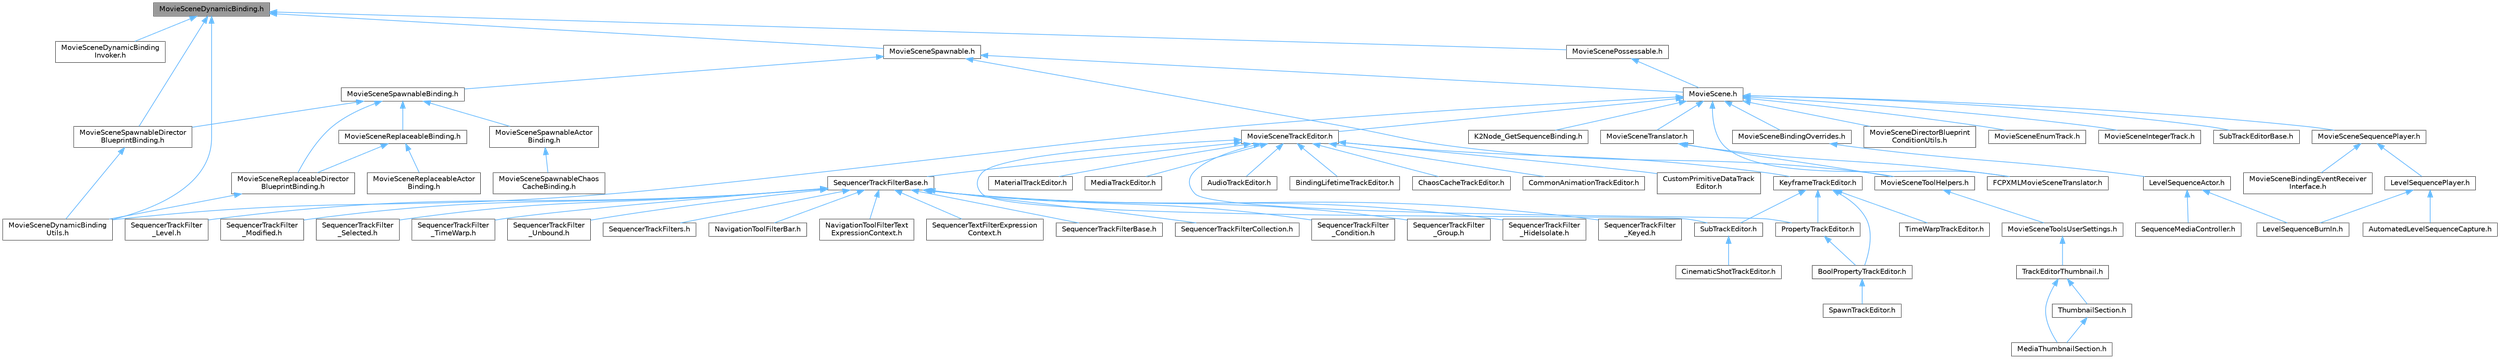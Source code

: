 digraph "MovieSceneDynamicBinding.h"
{
 // INTERACTIVE_SVG=YES
 // LATEX_PDF_SIZE
  bgcolor="transparent";
  edge [fontname=Helvetica,fontsize=10,labelfontname=Helvetica,labelfontsize=10];
  node [fontname=Helvetica,fontsize=10,shape=box,height=0.2,width=0.4];
  Node1 [id="Node000001",label="MovieSceneDynamicBinding.h",height=0.2,width=0.4,color="gray40", fillcolor="grey60", style="filled", fontcolor="black",tooltip=" "];
  Node1 -> Node2 [id="edge1_Node000001_Node000002",dir="back",color="steelblue1",style="solid",tooltip=" "];
  Node2 [id="Node000002",label="MovieSceneDynamicBinding\lInvoker.h",height=0.2,width=0.4,color="grey40", fillcolor="white", style="filled",URL="$db/d4f/MovieSceneDynamicBindingInvoker_8h.html",tooltip=" "];
  Node1 -> Node3 [id="edge2_Node000001_Node000003",dir="back",color="steelblue1",style="solid",tooltip=" "];
  Node3 [id="Node000003",label="MovieSceneDynamicBinding\lUtils.h",height=0.2,width=0.4,color="grey40", fillcolor="white", style="filled",URL="$df/dce/MovieSceneDynamicBindingUtils_8h.html",tooltip=" "];
  Node1 -> Node4 [id="edge3_Node000001_Node000004",dir="back",color="steelblue1",style="solid",tooltip=" "];
  Node4 [id="Node000004",label="MovieScenePossessable.h",height=0.2,width=0.4,color="grey40", fillcolor="white", style="filled",URL="$d1/d39/MovieScenePossessable_8h.html",tooltip=" "];
  Node4 -> Node5 [id="edge4_Node000004_Node000005",dir="back",color="steelblue1",style="solid",tooltip=" "];
  Node5 [id="Node000005",label="MovieScene.h",height=0.2,width=0.4,color="grey40", fillcolor="white", style="filled",URL="$df/da9/MovieScene_8h.html",tooltip=" "];
  Node5 -> Node6 [id="edge5_Node000005_Node000006",dir="back",color="steelblue1",style="solid",tooltip=" "];
  Node6 [id="Node000006",label="FCPXMLMovieSceneTranslator.h",height=0.2,width=0.4,color="grey40", fillcolor="white", style="filled",URL="$d2/d93/FCPXMLMovieSceneTranslator_8h.html",tooltip=" "];
  Node5 -> Node7 [id="edge6_Node000005_Node000007",dir="back",color="steelblue1",style="solid",tooltip=" "];
  Node7 [id="Node000007",label="K2Node_GetSequenceBinding.h",height=0.2,width=0.4,color="grey40", fillcolor="white", style="filled",URL="$dc/d62/K2Node__GetSequenceBinding_8h.html",tooltip=" "];
  Node5 -> Node8 [id="edge7_Node000005_Node000008",dir="back",color="steelblue1",style="solid",tooltip=" "];
  Node8 [id="Node000008",label="MovieSceneBindingOverrides.h",height=0.2,width=0.4,color="grey40", fillcolor="white", style="filled",URL="$d4/d8c/MovieSceneBindingOverrides_8h.html",tooltip=" "];
  Node8 -> Node9 [id="edge8_Node000008_Node000009",dir="back",color="steelblue1",style="solid",tooltip=" "];
  Node9 [id="Node000009",label="LevelSequenceActor.h",height=0.2,width=0.4,color="grey40", fillcolor="white", style="filled",URL="$dd/d4d/LevelSequenceActor_8h.html",tooltip=" "];
  Node9 -> Node10 [id="edge9_Node000009_Node000010",dir="back",color="steelblue1",style="solid",tooltip=" "];
  Node10 [id="Node000010",label="LevelSequenceBurnIn.h",height=0.2,width=0.4,color="grey40", fillcolor="white", style="filled",URL="$d2/d6b/LevelSequenceBurnIn_8h.html",tooltip=" "];
  Node9 -> Node11 [id="edge10_Node000009_Node000011",dir="back",color="steelblue1",style="solid",tooltip=" "];
  Node11 [id="Node000011",label="SequenceMediaController.h",height=0.2,width=0.4,color="grey40", fillcolor="white", style="filled",URL="$de/d88/SequenceMediaController_8h.html",tooltip=" "];
  Node5 -> Node12 [id="edge11_Node000005_Node000012",dir="back",color="steelblue1",style="solid",tooltip=" "];
  Node12 [id="Node000012",label="MovieSceneDirectorBlueprint\lConditionUtils.h",height=0.2,width=0.4,color="grey40", fillcolor="white", style="filled",URL="$d4/d8a/MovieSceneDirectorBlueprintConditionUtils_8h.html",tooltip=" "];
  Node5 -> Node3 [id="edge12_Node000005_Node000003",dir="back",color="steelblue1",style="solid",tooltip=" "];
  Node5 -> Node13 [id="edge13_Node000005_Node000013",dir="back",color="steelblue1",style="solid",tooltip=" "];
  Node13 [id="Node000013",label="MovieSceneEnumTrack.h",height=0.2,width=0.4,color="grey40", fillcolor="white", style="filled",URL="$d6/d95/MovieSceneEnumTrack_8h.html",tooltip=" "];
  Node5 -> Node14 [id="edge14_Node000005_Node000014",dir="back",color="steelblue1",style="solid",tooltip=" "];
  Node14 [id="Node000014",label="MovieSceneIntegerTrack.h",height=0.2,width=0.4,color="grey40", fillcolor="white", style="filled",URL="$d9/d1a/MovieSceneIntegerTrack_8h.html",tooltip=" "];
  Node5 -> Node15 [id="edge15_Node000005_Node000015",dir="back",color="steelblue1",style="solid",tooltip=" "];
  Node15 [id="Node000015",label="MovieSceneSequencePlayer.h",height=0.2,width=0.4,color="grey40", fillcolor="white", style="filled",URL="$d3/d08/MovieSceneSequencePlayer_8h.html",tooltip=" "];
  Node15 -> Node16 [id="edge16_Node000015_Node000016",dir="back",color="steelblue1",style="solid",tooltip=" "];
  Node16 [id="Node000016",label="LevelSequencePlayer.h",height=0.2,width=0.4,color="grey40", fillcolor="white", style="filled",URL="$d0/d5e/LevelSequencePlayer_8h.html",tooltip=" "];
  Node16 -> Node17 [id="edge17_Node000016_Node000017",dir="back",color="steelblue1",style="solid",tooltip=" "];
  Node17 [id="Node000017",label="AutomatedLevelSequenceCapture.h",height=0.2,width=0.4,color="grey40", fillcolor="white", style="filled",URL="$d4/d3e/AutomatedLevelSequenceCapture_8h.html",tooltip=" "];
  Node16 -> Node10 [id="edge18_Node000016_Node000010",dir="back",color="steelblue1",style="solid",tooltip=" "];
  Node15 -> Node18 [id="edge19_Node000015_Node000018",dir="back",color="steelblue1",style="solid",tooltip=" "];
  Node18 [id="Node000018",label="MovieSceneBindingEventReceiver\lInterface.h",height=0.2,width=0.4,color="grey40", fillcolor="white", style="filled",URL="$df/d39/MovieSceneBindingEventReceiverInterface_8h.html",tooltip=" "];
  Node5 -> Node19 [id="edge20_Node000005_Node000019",dir="back",color="steelblue1",style="solid",tooltip=" "];
  Node19 [id="Node000019",label="MovieSceneTrackEditor.h",height=0.2,width=0.4,color="grey40", fillcolor="white", style="filled",URL="$db/d6c/MovieSceneTrackEditor_8h.html",tooltip=" "];
  Node19 -> Node20 [id="edge21_Node000019_Node000020",dir="back",color="steelblue1",style="solid",tooltip=" "];
  Node20 [id="Node000020",label="AudioTrackEditor.h",height=0.2,width=0.4,color="grey40", fillcolor="white", style="filled",URL="$dd/d96/AudioTrackEditor_8h.html",tooltip=" "];
  Node19 -> Node21 [id="edge22_Node000019_Node000021",dir="back",color="steelblue1",style="solid",tooltip=" "];
  Node21 [id="Node000021",label="BindingLifetimeTrackEditor.h",height=0.2,width=0.4,color="grey40", fillcolor="white", style="filled",URL="$db/d3c/BindingLifetimeTrackEditor_8h.html",tooltip=" "];
  Node19 -> Node22 [id="edge23_Node000019_Node000022",dir="back",color="steelblue1",style="solid",tooltip=" "];
  Node22 [id="Node000022",label="ChaosCacheTrackEditor.h",height=0.2,width=0.4,color="grey40", fillcolor="white", style="filled",URL="$db/d36/ChaosCacheTrackEditor_8h.html",tooltip=" "];
  Node19 -> Node23 [id="edge24_Node000019_Node000023",dir="back",color="steelblue1",style="solid",tooltip=" "];
  Node23 [id="Node000023",label="CommonAnimationTrackEditor.h",height=0.2,width=0.4,color="grey40", fillcolor="white", style="filled",URL="$d9/d6e/CommonAnimationTrackEditor_8h.html",tooltip=" "];
  Node19 -> Node24 [id="edge25_Node000019_Node000024",dir="back",color="steelblue1",style="solid",tooltip=" "];
  Node24 [id="Node000024",label="CustomPrimitiveDataTrack\lEditor.h",height=0.2,width=0.4,color="grey40", fillcolor="white", style="filled",URL="$dc/d8f/CustomPrimitiveDataTrackEditor_8h.html",tooltip=" "];
  Node19 -> Node25 [id="edge26_Node000019_Node000025",dir="back",color="steelblue1",style="solid",tooltip=" "];
  Node25 [id="Node000025",label="KeyframeTrackEditor.h",height=0.2,width=0.4,color="grey40", fillcolor="white", style="filled",URL="$dd/d47/KeyframeTrackEditor_8h.html",tooltip=" "];
  Node25 -> Node26 [id="edge27_Node000025_Node000026",dir="back",color="steelblue1",style="solid",tooltip=" "];
  Node26 [id="Node000026",label="BoolPropertyTrackEditor.h",height=0.2,width=0.4,color="grey40", fillcolor="white", style="filled",URL="$db/d07/BoolPropertyTrackEditor_8h.html",tooltip=" "];
  Node26 -> Node27 [id="edge28_Node000026_Node000027",dir="back",color="steelblue1",style="solid",tooltip=" "];
  Node27 [id="Node000027",label="SpawnTrackEditor.h",height=0.2,width=0.4,color="grey40", fillcolor="white", style="filled",URL="$d5/dac/SpawnTrackEditor_8h.html",tooltip=" "];
  Node25 -> Node28 [id="edge29_Node000025_Node000028",dir="back",color="steelblue1",style="solid",tooltip=" "];
  Node28 [id="Node000028",label="PropertyTrackEditor.h",height=0.2,width=0.4,color="grey40", fillcolor="white", style="filled",URL="$da/d9a/PropertyTrackEditor_8h.html",tooltip=" "];
  Node28 -> Node26 [id="edge30_Node000028_Node000026",dir="back",color="steelblue1",style="solid",tooltip=" "];
  Node25 -> Node29 [id="edge31_Node000025_Node000029",dir="back",color="steelblue1",style="solid",tooltip=" "];
  Node29 [id="Node000029",label="SubTrackEditor.h",height=0.2,width=0.4,color="grey40", fillcolor="white", style="filled",URL="$d8/d5b/SubTrackEditor_8h.html",tooltip=" "];
  Node29 -> Node30 [id="edge32_Node000029_Node000030",dir="back",color="steelblue1",style="solid",tooltip=" "];
  Node30 [id="Node000030",label="CinematicShotTrackEditor.h",height=0.2,width=0.4,color="grey40", fillcolor="white", style="filled",URL="$d3/d0c/CinematicShotTrackEditor_8h.html",tooltip=" "];
  Node25 -> Node31 [id="edge33_Node000025_Node000031",dir="back",color="steelblue1",style="solid",tooltip=" "];
  Node31 [id="Node000031",label="TimeWarpTrackEditor.h",height=0.2,width=0.4,color="grey40", fillcolor="white", style="filled",URL="$dc/d2e/TimeWarpTrackEditor_8h.html",tooltip=" "];
  Node19 -> Node32 [id="edge34_Node000019_Node000032",dir="back",color="steelblue1",style="solid",tooltip=" "];
  Node32 [id="Node000032",label="MaterialTrackEditor.h",height=0.2,width=0.4,color="grey40", fillcolor="white", style="filled",URL="$d1/d9f/MaterialTrackEditor_8h.html",tooltip=" "];
  Node19 -> Node33 [id="edge35_Node000019_Node000033",dir="back",color="steelblue1",style="solid",tooltip=" "];
  Node33 [id="Node000033",label="MediaTrackEditor.h",height=0.2,width=0.4,color="grey40", fillcolor="white", style="filled",URL="$d0/d41/MediaTrackEditor_8h.html",tooltip=" "];
  Node19 -> Node28 [id="edge36_Node000019_Node000028",dir="back",color="steelblue1",style="solid",tooltip=" "];
  Node19 -> Node34 [id="edge37_Node000019_Node000034",dir="back",color="steelblue1",style="solid",tooltip=" "];
  Node34 [id="Node000034",label="SequencerTrackFilterBase.h",height=0.2,width=0.4,color="grey40", fillcolor="white", style="filled",URL="$d8/def/Filters_2SequencerTrackFilterBase_8h.html",tooltip=" "];
  Node34 -> Node35 [id="edge38_Node000034_Node000035",dir="back",color="steelblue1",style="solid",tooltip=" "];
  Node35 [id="Node000035",label="NavigationToolFilterBar.h",height=0.2,width=0.4,color="grey40", fillcolor="white", style="filled",URL="$df/d14/NavigationToolFilterBar_8h.html",tooltip=" "];
  Node34 -> Node36 [id="edge39_Node000034_Node000036",dir="back",color="steelblue1",style="solid",tooltip=" "];
  Node36 [id="Node000036",label="NavigationToolFilterText\lExpressionContext.h",height=0.2,width=0.4,color="grey40", fillcolor="white", style="filled",URL="$d8/dd2/NavigationToolFilterTextExpressionContext_8h.html",tooltip=" "];
  Node34 -> Node37 [id="edge40_Node000034_Node000037",dir="back",color="steelblue1",style="solid",tooltip=" "];
  Node37 [id="Node000037",label="SequencerTextFilterExpression\lContext.h",height=0.2,width=0.4,color="grey40", fillcolor="white", style="filled",URL="$d0/d9f/SequencerTextFilterExpressionContext_8h.html",tooltip=" "];
  Node34 -> Node38 [id="edge41_Node000034_Node000038",dir="back",color="steelblue1",style="solid",tooltip=" "];
  Node38 [id="Node000038",label="SequencerTrackFilterBase.h",height=0.2,width=0.4,color="grey40", fillcolor="white", style="filled",URL="$d8/d4d/SequencerTrackFilterBase_8h.html",tooltip=" "];
  Node34 -> Node39 [id="edge42_Node000034_Node000039",dir="back",color="steelblue1",style="solid",tooltip=" "];
  Node39 [id="Node000039",label="SequencerTrackFilterCollection.h",height=0.2,width=0.4,color="grey40", fillcolor="white", style="filled",URL="$d8/de2/SequencerTrackFilterCollection_8h.html",tooltip=" "];
  Node34 -> Node40 [id="edge43_Node000034_Node000040",dir="back",color="steelblue1",style="solid",tooltip=" "];
  Node40 [id="Node000040",label="SequencerTrackFilter\l_Condition.h",height=0.2,width=0.4,color="grey40", fillcolor="white", style="filled",URL="$df/d17/SequencerTrackFilter__Condition_8h.html",tooltip=" "];
  Node34 -> Node41 [id="edge44_Node000034_Node000041",dir="back",color="steelblue1",style="solid",tooltip=" "];
  Node41 [id="Node000041",label="SequencerTrackFilter\l_Group.h",height=0.2,width=0.4,color="grey40", fillcolor="white", style="filled",URL="$da/dea/SequencerTrackFilter__Group_8h.html",tooltip=" "];
  Node34 -> Node42 [id="edge45_Node000034_Node000042",dir="back",color="steelblue1",style="solid",tooltip=" "];
  Node42 [id="Node000042",label="SequencerTrackFilter\l_HideIsolate.h",height=0.2,width=0.4,color="grey40", fillcolor="white", style="filled",URL="$d3/d55/SequencerTrackFilter__HideIsolate_8h.html",tooltip=" "];
  Node34 -> Node43 [id="edge46_Node000034_Node000043",dir="back",color="steelblue1",style="solid",tooltip=" "];
  Node43 [id="Node000043",label="SequencerTrackFilter\l_Keyed.h",height=0.2,width=0.4,color="grey40", fillcolor="white", style="filled",URL="$d4/d2d/SequencerTrackFilter__Keyed_8h.html",tooltip=" "];
  Node34 -> Node44 [id="edge47_Node000034_Node000044",dir="back",color="steelblue1",style="solid",tooltip=" "];
  Node44 [id="Node000044",label="SequencerTrackFilter\l_Level.h",height=0.2,width=0.4,color="grey40", fillcolor="white", style="filled",URL="$d2/d6c/SequencerTrackFilter__Level_8h.html",tooltip=" "];
  Node34 -> Node45 [id="edge48_Node000034_Node000045",dir="back",color="steelblue1",style="solid",tooltip=" "];
  Node45 [id="Node000045",label="SequencerTrackFilter\l_Modified.h",height=0.2,width=0.4,color="grey40", fillcolor="white", style="filled",URL="$d0/dd9/SequencerTrackFilter__Modified_8h.html",tooltip=" "];
  Node34 -> Node46 [id="edge49_Node000034_Node000046",dir="back",color="steelblue1",style="solid",tooltip=" "];
  Node46 [id="Node000046",label="SequencerTrackFilter\l_Selected.h",height=0.2,width=0.4,color="grey40", fillcolor="white", style="filled",URL="$dc/d54/SequencerTrackFilter__Selected_8h.html",tooltip=" "];
  Node34 -> Node47 [id="edge50_Node000034_Node000047",dir="back",color="steelblue1",style="solid",tooltip=" "];
  Node47 [id="Node000047",label="SequencerTrackFilter\l_TimeWarp.h",height=0.2,width=0.4,color="grey40", fillcolor="white", style="filled",URL="$d6/dd0/SequencerTrackFilter__TimeWarp_8h.html",tooltip=" "];
  Node34 -> Node48 [id="edge51_Node000034_Node000048",dir="back",color="steelblue1",style="solid",tooltip=" "];
  Node48 [id="Node000048",label="SequencerTrackFilter\l_Unbound.h",height=0.2,width=0.4,color="grey40", fillcolor="white", style="filled",URL="$d0/dd1/SequencerTrackFilter__Unbound_8h.html",tooltip=" "];
  Node34 -> Node49 [id="edge52_Node000034_Node000049",dir="back",color="steelblue1",style="solid",tooltip=" "];
  Node49 [id="Node000049",label="SequencerTrackFilters.h",height=0.2,width=0.4,color="grey40", fillcolor="white", style="filled",URL="$df/d72/SequencerTrackFilters_8h.html",tooltip=" "];
  Node19 -> Node29 [id="edge53_Node000019_Node000029",dir="back",color="steelblue1",style="solid",tooltip=" "];
  Node5 -> Node50 [id="edge54_Node000005_Node000050",dir="back",color="steelblue1",style="solid",tooltip=" "];
  Node50 [id="Node000050",label="MovieSceneTranslator.h",height=0.2,width=0.4,color="grey40", fillcolor="white", style="filled",URL="$d2/d49/MovieSceneTranslator_8h.html",tooltip=" "];
  Node50 -> Node6 [id="edge55_Node000050_Node000006",dir="back",color="steelblue1",style="solid",tooltip=" "];
  Node50 -> Node51 [id="edge56_Node000050_Node000051",dir="back",color="steelblue1",style="solid",tooltip=" "];
  Node51 [id="Node000051",label="MovieSceneToolHelpers.h",height=0.2,width=0.4,color="grey40", fillcolor="white", style="filled",URL="$d4/d0e/MovieSceneToolHelpers_8h.html",tooltip=" "];
  Node51 -> Node52 [id="edge57_Node000051_Node000052",dir="back",color="steelblue1",style="solid",tooltip=" "];
  Node52 [id="Node000052",label="MovieSceneToolsUserSettings.h",height=0.2,width=0.4,color="grey40", fillcolor="white", style="filled",URL="$d5/dab/MovieSceneToolsUserSettings_8h.html",tooltip=" "];
  Node52 -> Node53 [id="edge58_Node000052_Node000053",dir="back",color="steelblue1",style="solid",tooltip=" "];
  Node53 [id="Node000053",label="TrackEditorThumbnail.h",height=0.2,width=0.4,color="grey40", fillcolor="white", style="filled",URL="$d6/d44/TrackEditorThumbnail_8h.html",tooltip=" "];
  Node53 -> Node54 [id="edge59_Node000053_Node000054",dir="back",color="steelblue1",style="solid",tooltip=" "];
  Node54 [id="Node000054",label="MediaThumbnailSection.h",height=0.2,width=0.4,color="grey40", fillcolor="white", style="filled",URL="$d8/dfe/MediaThumbnailSection_8h.html",tooltip=" "];
  Node53 -> Node55 [id="edge60_Node000053_Node000055",dir="back",color="steelblue1",style="solid",tooltip=" "];
  Node55 [id="Node000055",label="ThumbnailSection.h",height=0.2,width=0.4,color="grey40", fillcolor="white", style="filled",URL="$de/daf/ThumbnailSection_8h.html",tooltip=" "];
  Node55 -> Node54 [id="edge61_Node000055_Node000054",dir="back",color="steelblue1",style="solid",tooltip=" "];
  Node5 -> Node56 [id="edge62_Node000005_Node000056",dir="back",color="steelblue1",style="solid",tooltip=" "];
  Node56 [id="Node000056",label="SubTrackEditorBase.h",height=0.2,width=0.4,color="grey40", fillcolor="white", style="filled",URL="$db/d33/SubTrackEditorBase_8h.html",tooltip=" "];
  Node1 -> Node57 [id="edge63_Node000001_Node000057",dir="back",color="steelblue1",style="solid",tooltip=" "];
  Node57 [id="Node000057",label="MovieSceneSpawnable.h",height=0.2,width=0.4,color="grey40", fillcolor="white", style="filled",URL="$dd/dca/MovieSceneSpawnable_8h.html",tooltip=" "];
  Node57 -> Node5 [id="edge64_Node000057_Node000005",dir="back",color="steelblue1",style="solid",tooltip=" "];
  Node57 -> Node58 [id="edge65_Node000057_Node000058",dir="back",color="steelblue1",style="solid",tooltip=" "];
  Node58 [id="Node000058",label="MovieSceneSpawnableBinding.h",height=0.2,width=0.4,color="grey40", fillcolor="white", style="filled",URL="$d5/d79/MovieSceneSpawnableBinding_8h.html",tooltip=" "];
  Node58 -> Node59 [id="edge66_Node000058_Node000059",dir="back",color="steelblue1",style="solid",tooltip=" "];
  Node59 [id="Node000059",label="MovieSceneReplaceableBinding.h",height=0.2,width=0.4,color="grey40", fillcolor="white", style="filled",URL="$df/d21/MovieSceneReplaceableBinding_8h.html",tooltip=" "];
  Node59 -> Node60 [id="edge67_Node000059_Node000060",dir="back",color="steelblue1",style="solid",tooltip=" "];
  Node60 [id="Node000060",label="MovieSceneReplaceableActor\lBinding.h",height=0.2,width=0.4,color="grey40", fillcolor="white", style="filled",URL="$d3/da7/MovieSceneReplaceableActorBinding_8h.html",tooltip=" "];
  Node59 -> Node61 [id="edge68_Node000059_Node000061",dir="back",color="steelblue1",style="solid",tooltip=" "];
  Node61 [id="Node000061",label="MovieSceneReplaceableDirector\lBlueprintBinding.h",height=0.2,width=0.4,color="grey40", fillcolor="white", style="filled",URL="$d6/deb/MovieSceneReplaceableDirectorBlueprintBinding_8h.html",tooltip=" "];
  Node61 -> Node3 [id="edge69_Node000061_Node000003",dir="back",color="steelblue1",style="solid",tooltip=" "];
  Node58 -> Node61 [id="edge70_Node000058_Node000061",dir="back",color="steelblue1",style="solid",tooltip=" "];
  Node58 -> Node62 [id="edge71_Node000058_Node000062",dir="back",color="steelblue1",style="solid",tooltip=" "];
  Node62 [id="Node000062",label="MovieSceneSpawnableActor\lBinding.h",height=0.2,width=0.4,color="grey40", fillcolor="white", style="filled",URL="$db/d74/MovieSceneSpawnableActorBinding_8h.html",tooltip=" "];
  Node62 -> Node63 [id="edge72_Node000062_Node000063",dir="back",color="steelblue1",style="solid",tooltip=" "];
  Node63 [id="Node000063",label="MovieSceneSpawnableChaos\lCacheBinding.h",height=0.2,width=0.4,color="grey40", fillcolor="white", style="filled",URL="$df/dd2/MovieSceneSpawnableChaosCacheBinding_8h.html",tooltip=" "];
  Node58 -> Node64 [id="edge73_Node000058_Node000064",dir="back",color="steelblue1",style="solid",tooltip=" "];
  Node64 [id="Node000064",label="MovieSceneSpawnableDirector\lBlueprintBinding.h",height=0.2,width=0.4,color="grey40", fillcolor="white", style="filled",URL="$db/d4a/MovieSceneSpawnableDirectorBlueprintBinding_8h.html",tooltip=" "];
  Node64 -> Node3 [id="edge74_Node000064_Node000003",dir="back",color="steelblue1",style="solid",tooltip=" "];
  Node57 -> Node51 [id="edge75_Node000057_Node000051",dir="back",color="steelblue1",style="solid",tooltip=" "];
  Node1 -> Node64 [id="edge76_Node000001_Node000064",dir="back",color="steelblue1",style="solid",tooltip=" "];
}
